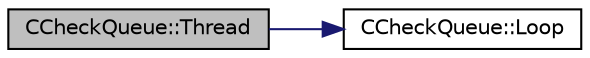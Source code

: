 digraph "CCheckQueue::Thread"
{
  edge [fontname="Helvetica",fontsize="10",labelfontname="Helvetica",labelfontsize="10"];
  node [fontname="Helvetica",fontsize="10",shape=record];
  rankdir="LR";
  Node12 [label="CCheckQueue::Thread",height=0.2,width=0.4,color="black", fillcolor="grey75", style="filled", fontcolor="black"];
  Node12 -> Node13 [color="midnightblue",fontsize="10",style="solid",fontname="Helvetica"];
  Node13 [label="CCheckQueue::Loop",height=0.2,width=0.4,color="black", fillcolor="white", style="filled",URL="$class_c_check_queue.html#a20cdd097d93da6deeca6e5721a758165",tooltip="Internal function that does bulk of the verification work. "];
}
